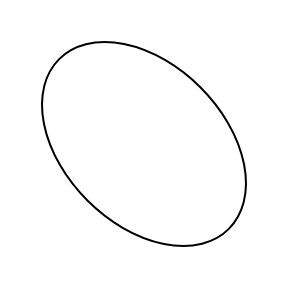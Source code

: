 <mxfile version="13.6.2" type="github">
  <diagram id="VD3yBsdChLwqURUB5vcv" name="Page-1">
    <mxGraphModel dx="946" dy="623" grid="1" gridSize="10" guides="1" tooltips="1" connect="1" arrows="1" fold="1" page="1" pageScale="1" pageWidth="827" pageHeight="1169" math="0" shadow="0">
      <root>
        <mxCell id="0" />
        <mxCell id="1" parent="0" />
        <mxCell id="DmGyxSwb2SJIkF7z7_gf-1" value="" style="ellipse;whiteSpace=wrap;html=1;rotation=45;" vertex="1" parent="1">
          <mxGeometry x="350" y="280" width="120" height="80" as="geometry" />
        </mxCell>
      </root>
    </mxGraphModel>
  </diagram>
</mxfile>

